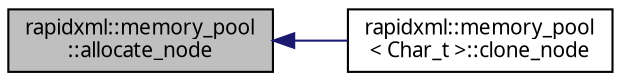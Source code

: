 digraph "rapidxml::memory_pool::allocate_node"
{
 // INTERACTIVE_SVG=YES
  edge [fontname="Verdana",fontsize="10",labelfontname="Verdana",labelfontsize="10"];
  node [fontname="Verdana",fontsize="10",shape=record];
  rankdir="LR";
  Node1 [label="rapidxml::memory_pool\l::allocate_node",height=0.2,width=0.4,color="black", fillcolor="grey75", style="filled", fontcolor="black"];
  Node1 -> Node2 [dir="back",color="midnightblue",fontsize="10",style="solid",fontname="Verdana"];
  Node2 [label="rapidxml::memory_pool\l\< Char_t \>::clone_node",height=0.2,width=0.4,color="black", fillcolor="white", style="filled",URL="$a00111.html#a0a10679fc17597d339a0dc107f8a94ac"];
}
